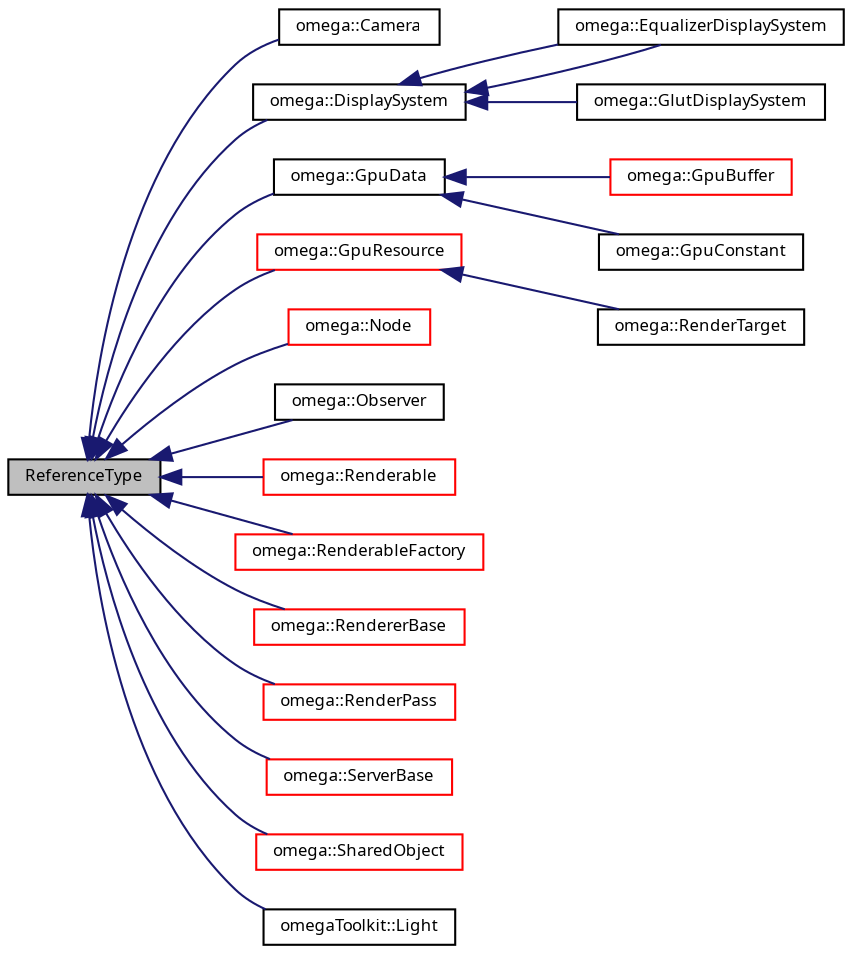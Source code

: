 digraph G
{
  bgcolor="transparent";
  edge [fontname="FreeSans.ttf",fontsize="8",labelfontname="FreeSans.ttf",labelfontsize="8"];
  node [fontname="FreeSans.ttf",fontsize="8",shape=record];
  rankdir=LR;
  Node1 [label="ReferenceType",height=0.2,width=0.4,color="black", fillcolor="grey75", style="filled" fontcolor="black"];
  Node1 -> Node2 [dir=back,color="midnightblue",fontsize="8",style="solid",fontname="FreeSans.ttf"];
  Node2 [label="omega::Camera",height=0.2,width=0.4,color="black",URL="$classomega_1_1_camera.html"];
  Node1 -> Node3 [dir=back,color="midnightblue",fontsize="8",style="solid",fontname="FreeSans.ttf"];
  Node3 [label="omega::DisplaySystem",height=0.2,width=0.4,color="black",URL="$classomega_1_1_display_system.html"];
  Node3 -> Node4 [dir=back,color="midnightblue",fontsize="8",style="solid",fontname="FreeSans.ttf"];
  Node4 [label="omega::EqualizerDisplaySystem",height=0.2,width=0.4,color="black",URL="$classomega_1_1_equalizer_display_system.html"];
  Node3 -> Node4 [dir=back,color="midnightblue",fontsize="8",style="solid",fontname="FreeSans.ttf"];
  Node3 -> Node5 [dir=back,color="midnightblue",fontsize="8",style="solid",fontname="FreeSans.ttf"];
  Node5 [label="omega::GlutDisplaySystem",height=0.2,width=0.4,color="black",URL="$classomega_1_1_glut_display_system.html",tooltip="Implements a display system based on GLUT, offering a single render window and mouse input support..."];
  Node1 -> Node6 [dir=back,color="midnightblue",fontsize="8",style="solid",fontname="FreeSans.ttf"];
  Node6 [label="omega::GpuData",height=0.2,width=0.4,color="black",URL="$classomega_1_1_gpu_data.html"];
  Node6 -> Node7 [dir=back,color="midnightblue",fontsize="8",style="solid",fontname="FreeSans.ttf"];
  Node7 [label="omega::GpuBuffer",height=0.2,width=0.4,color="red",URL="$classomega_1_1_gpu_buffer.html"];
  Node6 -> Node8 [dir=back,color="midnightblue",fontsize="8",style="solid",fontname="FreeSans.ttf"];
  Node8 [label="omega::GpuConstant",height=0.2,width=0.4,color="black",URL="$classomega_1_1_gpu_constant.html"];
  Node1 -> Node9 [dir=back,color="midnightblue",fontsize="8",style="solid",fontname="FreeSans.ttf"];
  Node9 [label="omega::GpuResource",height=0.2,width=0.4,color="red",URL="$classomega_1_1_gpu_resource.html"];
  Node9 -> Node10 [dir=back,color="midnightblue",fontsize="8",style="solid",fontname="FreeSans.ttf"];
  Node10 [label="omega::RenderTarget",height=0.2,width=0.4,color="black",URL="$classomega_1_1_render_target.html"];
  Node1 -> Node11 [dir=back,color="midnightblue",fontsize="8",style="solid",fontname="FreeSans.ttf"];
  Node11 [label="omega::Node",height=0.2,width=0.4,color="red",URL="$classomega_1_1_node.html",tooltip="Class representing a general-purpose node an articulated scene graph."];
  Node1 -> Node12 [dir=back,color="midnightblue",fontsize="8",style="solid",fontname="FreeSans.ttf"];
  Node12 [label="omega::Observer",height=0.2,width=0.4,color="black",URL="$classomega_1_1_observer.html"];
  Node1 -> Node13 [dir=back,color="midnightblue",fontsize="8",style="solid",fontname="FreeSans.ttf"];
  Node13 [label="omega::Renderable",height=0.2,width=0.4,color="red",URL="$classomega_1_1_renderable.html"];
  Node1 -> Node14 [dir=back,color="midnightblue",fontsize="8",style="solid",fontname="FreeSans.ttf"];
  Node14 [label="omega::RenderableFactory",height=0.2,width=0.4,color="red",URL="$classomega_1_1_renderable_factory.html",tooltip="Base class for objects that can create renderables."];
  Node1 -> Node15 [dir=back,color="midnightblue",fontsize="8",style="solid",fontname="FreeSans.ttf"];
  Node15 [label="omega::RendererBase",height=0.2,width=0.4,color="red",URL="$classomega_1_1_renderer_base.html"];
  Node1 -> Node16 [dir=back,color="midnightblue",fontsize="8",style="solid",fontname="FreeSans.ttf"];
  Node16 [label="omega::RenderPass",height=0.2,width=0.4,color="red",URL="$classomega_1_1_render_pass.html"];
  Node1 -> Node17 [dir=back,color="midnightblue",fontsize="8",style="solid",fontname="FreeSans.ttf"];
  Node17 [label="omega::ServerBase",height=0.2,width=0.4,color="red",URL="$classomega_1_1_server_base.html"];
  Node1 -> Node18 [dir=back,color="midnightblue",fontsize="8",style="solid",fontname="FreeSans.ttf"];
  Node18 [label="omega::SharedObject",height=0.2,width=0.4,color="red",URL="$classomega_1_1_shared_object.html"];
  Node1 -> Node19 [dir=back,color="midnightblue",fontsize="8",style="solid",fontname="FreeSans.ttf"];
  Node19 [label="omegaToolkit::Light",height=0.2,width=0.4,color="black",URL="$classomega_toolkit_1_1_light.html"];
}
